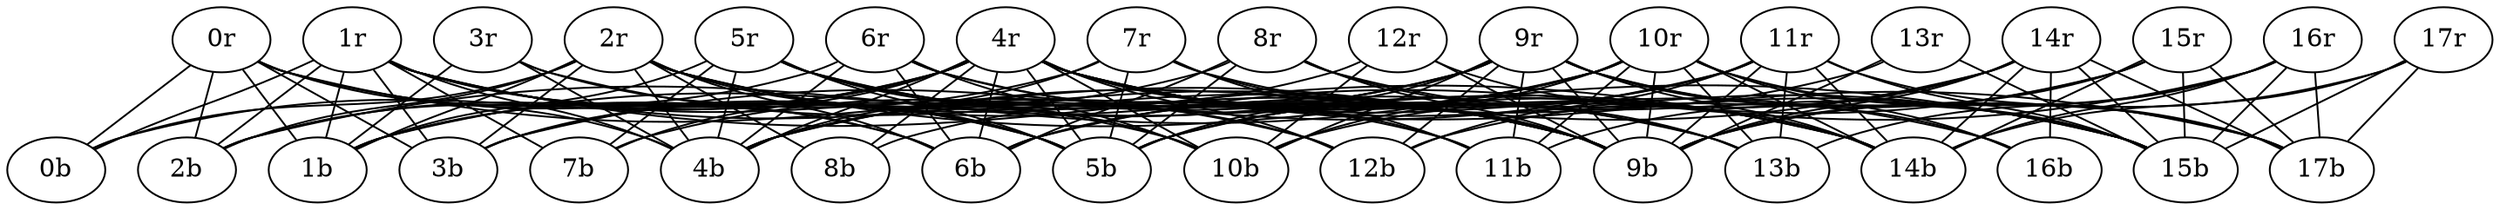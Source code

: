 graph G {
	"0r" -- "0b"
	"0r" -- "1b"
	"0r" -- "2b"
	"0r" -- "3b"
	"0r" -- "4b"
	"0r" -- "5b"
	"0r" -- "6b"
	"0r" -- "9b"
	"1r" -- "0b"
	"1r" -- "1b"
	"1r" -- "2b"
	"1r" -- "3b"
	"1r" -- "4b"
	"1r" -- "5b"
	"1r" -- "6b"
	"1r" -- "7b"
	"1r" -- "9b"
	"1r" -- "10b"
	"1r" -- "12b"
	"1r" -- "14b"
	"2r" -- "0b"
	"2r" -- "1b"
	"2r" -- "2b"
	"2r" -- "3b"
	"2r" -- "4b"
	"2r" -- "5b"
	"2r" -- "6b"
	"2r" -- "8b"
	"2r" -- "9b"
	"2r" -- "11b"
	"2r" -- "13b"
	"2r" -- "15b"
	"3r" -- "1b"
	"3r" -- "4b"
	"3r" -- "5b"
	"3r" -- "9b"
	"4r" -- "0b"
	"4r" -- "1b"
	"4r" -- "2b"
	"4r" -- "3b"
	"4r" -- "4b"
	"4r" -- "5b"
	"4r" -- "6b"
	"4r" -- "7b"
	"4r" -- "8b"
	"4r" -- "9b"
	"4r" -- "10b"
	"4r" -- "11b"
	"4r" -- "12b"
	"4r" -- "13b"
	"4r" -- "14b"
	"4r" -- "15b"
	"4r" -- "16b"
	"4r" -- "17b"
	"5r" -- "1b"
	"5r" -- "4b"
	"5r" -- "5b"
	"5r" -- "7b"
	"5r" -- "9b"
	"5r" -- "10b"
	"5r" -- "12b"
	"5r" -- "14b"
	"6r" -- "2b"
	"6r" -- "4b"
	"6r" -- "6b"
	"6r" -- "9b"
	"6r" -- "10b"
	"6r" -- "14b"
	"7r" -- "1b"
	"7r" -- "4b"
	"7r" -- "5b"
	"7r" -- "9b"
	"7r" -- "11b"
	"7r" -- "15b"
	"8r" -- "3b"
	"8r" -- "5b"
	"8r" -- "6b"
	"8r" -- "9b"
	"8r" -- "13b"
	"8r" -- "15b"
	"9r" -- "1b"
	"9r" -- "4b"
	"9r" -- "5b"
	"9r" -- "7b"
	"9r" -- "9b"
	"9r" -- "10b"
	"9r" -- "11b"
	"9r" -- "12b"
	"9r" -- "14b"
	"9r" -- "15b"
	"9r" -- "16b"
	"9r" -- "17b"
	"10r" -- "2b"
	"10r" -- "4b"
	"10r" -- "6b"
	"10r" -- "8b"
	"10r" -- "9b"
	"10r" -- "10b"
	"10r" -- "11b"
	"10r" -- "13b"
	"10r" -- "14b"
	"10r" -- "15b"
	"10r" -- "16b"
	"10r" -- "17b"
	"11r" -- "3b"
	"11r" -- "5b"
	"11r" -- "6b"
	"11r" -- "9b"
	"11r" -- "12b"
	"11r" -- "13b"
	"11r" -- "14b"
	"11r" -- "15b"
	"11r" -- "17b"
	"12r" -- "4b"
	"12r" -- "9b"
	"12r" -- "10b"
	"12r" -- "14b"
	"13r" -- "5b"
	"13r" -- "9b"
	"13r" -- "15b"
	"14r" -- "4b"
	"14r" -- "9b"
	"14r" -- "10b"
	"14r" -- "11b"
	"14r" -- "14b"
	"14r" -- "15b"
	"14r" -- "16b"
	"14r" -- "17b"
	"15r" -- "5b"
	"15r" -- "9b"
	"15r" -- "12b"
	"15r" -- "14b"
	"15r" -- "15b"
	"15r" -- "17b"
	"16r" -- "6b"
	"16r" -- "9b"
	"16r" -- "13b"
	"16r" -- "14b"
	"16r" -- "15b"
	"16r" -- "17b"
	"17r" -- "9b"
	"17r" -- "14b"
	"17r" -- "15b"
	"17r" -- "17b"
}
